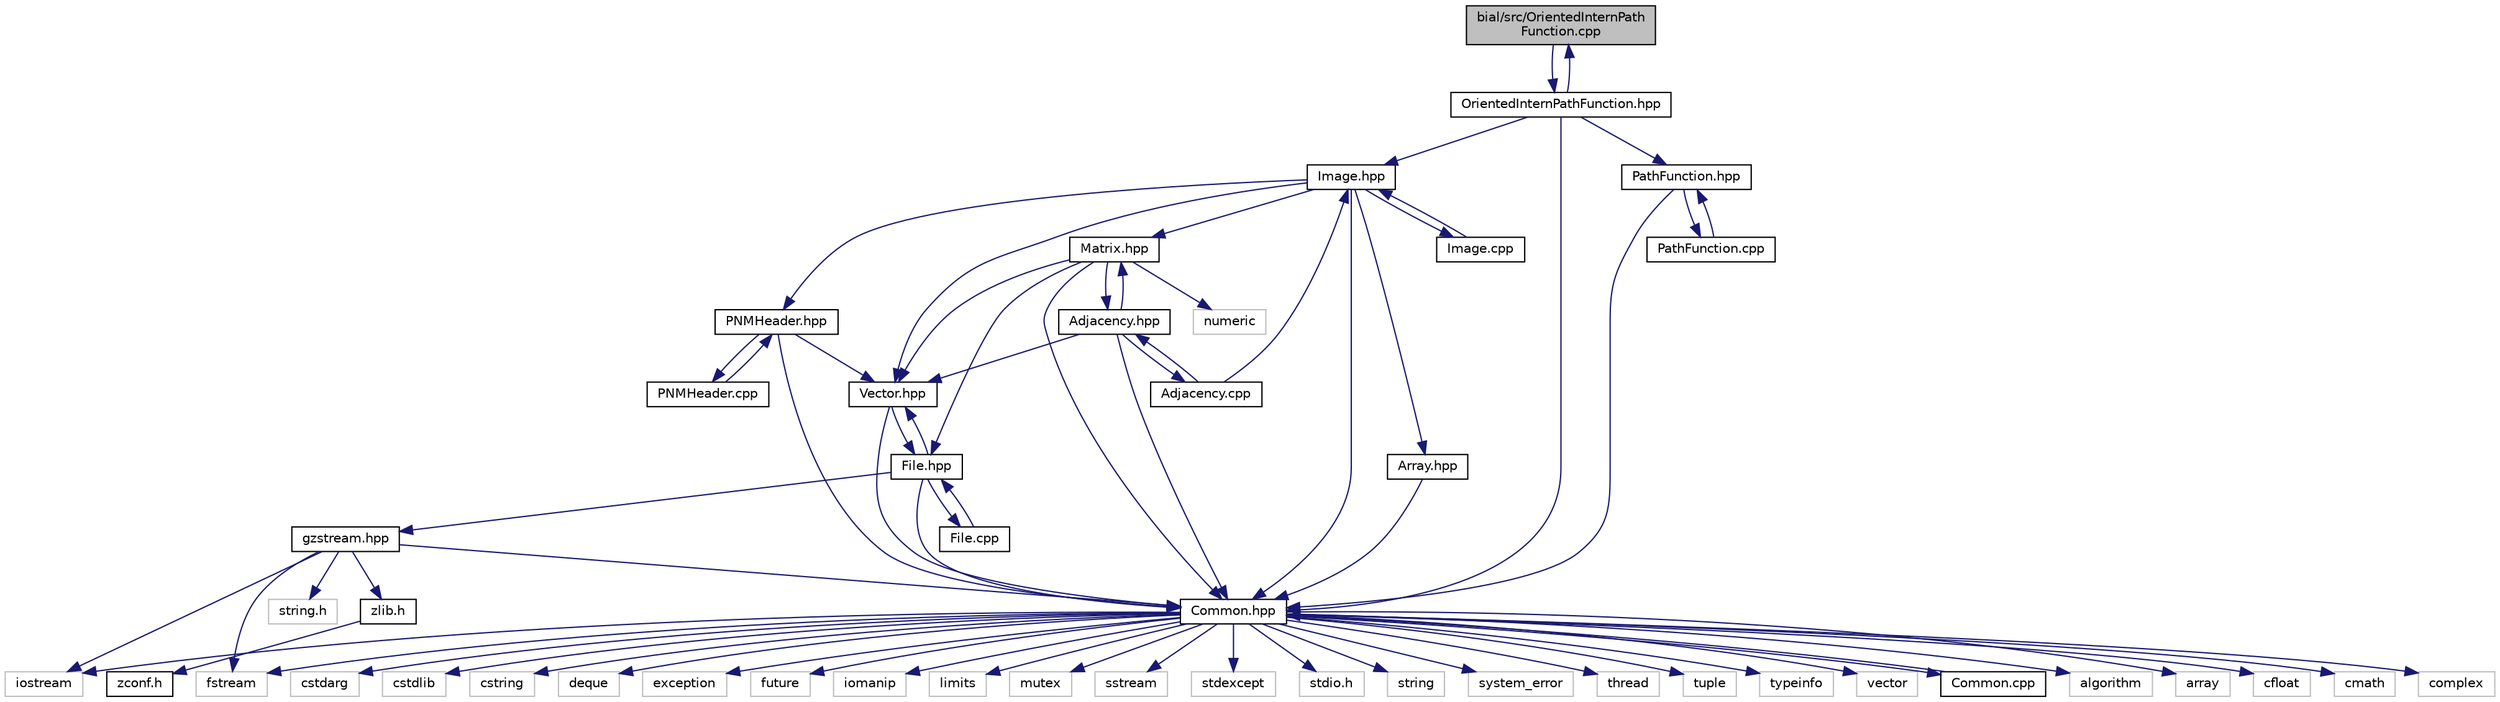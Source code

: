 digraph "bial/src/OrientedInternPathFunction.cpp"
{
  edge [fontname="Helvetica",fontsize="10",labelfontname="Helvetica",labelfontsize="10"];
  node [fontname="Helvetica",fontsize="10",shape=record];
  Node1 [label="bial/src/OrientedInternPath\lFunction.cpp",height=0.2,width=0.4,color="black", fillcolor="grey75", style="filled", fontcolor="black"];
  Node1 -> Node2 [color="midnightblue",fontsize="10",style="solid",fontname="Helvetica"];
  Node2 [label="OrientedInternPathFunction.hpp",height=0.2,width=0.4,color="black", fillcolor="white", style="filled",URL="$_oriented_intern_path_function_8hpp.html"];
  Node2 -> Node3 [color="midnightblue",fontsize="10",style="solid",fontname="Helvetica"];
  Node3 [label="Common.hpp",height=0.2,width=0.4,color="black", fillcolor="white", style="filled",URL="$_common_8hpp.html",tooltip="Content: Commonly used macros, types, static variables and functions.   Description: Some macros used..."];
  Node3 -> Node4 [color="midnightblue",fontsize="10",style="solid",fontname="Helvetica"];
  Node4 [label="algorithm",height=0.2,width=0.4,color="grey75", fillcolor="white", style="filled"];
  Node3 -> Node5 [color="midnightblue",fontsize="10",style="solid",fontname="Helvetica"];
  Node5 [label="array",height=0.2,width=0.4,color="grey75", fillcolor="white", style="filled"];
  Node3 -> Node6 [color="midnightblue",fontsize="10",style="solid",fontname="Helvetica"];
  Node6 [label="cfloat",height=0.2,width=0.4,color="grey75", fillcolor="white", style="filled"];
  Node3 -> Node7 [color="midnightblue",fontsize="10",style="solid",fontname="Helvetica"];
  Node7 [label="cmath",height=0.2,width=0.4,color="grey75", fillcolor="white", style="filled"];
  Node3 -> Node8 [color="midnightblue",fontsize="10",style="solid",fontname="Helvetica"];
  Node8 [label="complex",height=0.2,width=0.4,color="grey75", fillcolor="white", style="filled"];
  Node3 -> Node9 [color="midnightblue",fontsize="10",style="solid",fontname="Helvetica"];
  Node9 [label="cstdarg",height=0.2,width=0.4,color="grey75", fillcolor="white", style="filled"];
  Node3 -> Node10 [color="midnightblue",fontsize="10",style="solid",fontname="Helvetica"];
  Node10 [label="cstdlib",height=0.2,width=0.4,color="grey75", fillcolor="white", style="filled"];
  Node3 -> Node11 [color="midnightblue",fontsize="10",style="solid",fontname="Helvetica"];
  Node11 [label="cstring",height=0.2,width=0.4,color="grey75", fillcolor="white", style="filled"];
  Node3 -> Node12 [color="midnightblue",fontsize="10",style="solid",fontname="Helvetica"];
  Node12 [label="deque",height=0.2,width=0.4,color="grey75", fillcolor="white", style="filled"];
  Node3 -> Node13 [color="midnightblue",fontsize="10",style="solid",fontname="Helvetica"];
  Node13 [label="exception",height=0.2,width=0.4,color="grey75", fillcolor="white", style="filled"];
  Node3 -> Node14 [color="midnightblue",fontsize="10",style="solid",fontname="Helvetica"];
  Node14 [label="fstream",height=0.2,width=0.4,color="grey75", fillcolor="white", style="filled"];
  Node3 -> Node15 [color="midnightblue",fontsize="10",style="solid",fontname="Helvetica"];
  Node15 [label="future",height=0.2,width=0.4,color="grey75", fillcolor="white", style="filled"];
  Node3 -> Node16 [color="midnightblue",fontsize="10",style="solid",fontname="Helvetica"];
  Node16 [label="iomanip",height=0.2,width=0.4,color="grey75", fillcolor="white", style="filled"];
  Node3 -> Node17 [color="midnightblue",fontsize="10",style="solid",fontname="Helvetica"];
  Node17 [label="iostream",height=0.2,width=0.4,color="grey75", fillcolor="white", style="filled"];
  Node3 -> Node18 [color="midnightblue",fontsize="10",style="solid",fontname="Helvetica"];
  Node18 [label="limits",height=0.2,width=0.4,color="grey75", fillcolor="white", style="filled"];
  Node3 -> Node19 [color="midnightblue",fontsize="10",style="solid",fontname="Helvetica"];
  Node19 [label="mutex",height=0.2,width=0.4,color="grey75", fillcolor="white", style="filled"];
  Node3 -> Node20 [color="midnightblue",fontsize="10",style="solid",fontname="Helvetica"];
  Node20 [label="sstream",height=0.2,width=0.4,color="grey75", fillcolor="white", style="filled"];
  Node3 -> Node21 [color="midnightblue",fontsize="10",style="solid",fontname="Helvetica"];
  Node21 [label="stdexcept",height=0.2,width=0.4,color="grey75", fillcolor="white", style="filled"];
  Node3 -> Node22 [color="midnightblue",fontsize="10",style="solid",fontname="Helvetica"];
  Node22 [label="stdio.h",height=0.2,width=0.4,color="grey75", fillcolor="white", style="filled"];
  Node3 -> Node23 [color="midnightblue",fontsize="10",style="solid",fontname="Helvetica"];
  Node23 [label="string",height=0.2,width=0.4,color="grey75", fillcolor="white", style="filled"];
  Node3 -> Node24 [color="midnightblue",fontsize="10",style="solid",fontname="Helvetica"];
  Node24 [label="system_error",height=0.2,width=0.4,color="grey75", fillcolor="white", style="filled"];
  Node3 -> Node25 [color="midnightblue",fontsize="10",style="solid",fontname="Helvetica"];
  Node25 [label="thread",height=0.2,width=0.4,color="grey75", fillcolor="white", style="filled"];
  Node3 -> Node26 [color="midnightblue",fontsize="10",style="solid",fontname="Helvetica"];
  Node26 [label="tuple",height=0.2,width=0.4,color="grey75", fillcolor="white", style="filled"];
  Node3 -> Node27 [color="midnightblue",fontsize="10",style="solid",fontname="Helvetica"];
  Node27 [label="typeinfo",height=0.2,width=0.4,color="grey75", fillcolor="white", style="filled"];
  Node3 -> Node28 [color="midnightblue",fontsize="10",style="solid",fontname="Helvetica"];
  Node28 [label="vector",height=0.2,width=0.4,color="grey75", fillcolor="white", style="filled"];
  Node3 -> Node29 [color="midnightblue",fontsize="10",style="solid",fontname="Helvetica"];
  Node29 [label="Common.cpp",height=0.2,width=0.4,color="black", fillcolor="white", style="filled",URL="$_common_8cpp.html"];
  Node29 -> Node3 [color="midnightblue",fontsize="10",style="solid",fontname="Helvetica"];
  Node2 -> Node30 [color="midnightblue",fontsize="10",style="solid",fontname="Helvetica"];
  Node30 [label="Image.hpp",height=0.2,width=0.4,color="black", fillcolor="white", style="filled",URL="$_image_8hpp.html"];
  Node30 -> Node31 [color="midnightblue",fontsize="10",style="solid",fontname="Helvetica"];
  Node31 [label="Array.hpp",height=0.2,width=0.4,color="black", fillcolor="white", style="filled",URL="$_array_8hpp.html",tooltip="Content: Array class   Description: A array that calls almost all std::array functions (C++11 standar..."];
  Node31 -> Node3 [color="midnightblue",fontsize="10",style="solid",fontname="Helvetica"];
  Node30 -> Node3 [color="midnightblue",fontsize="10",style="solid",fontname="Helvetica"];
  Node30 -> Node32 [color="midnightblue",fontsize="10",style="solid",fontname="Helvetica"];
  Node32 [label="Matrix.hpp",height=0.2,width=0.4,color="black", fillcolor="white", style="filled",URL="$_matrix_8hpp.html"];
  Node32 -> Node33 [color="midnightblue",fontsize="10",style="solid",fontname="Helvetica"];
  Node33 [label="numeric",height=0.2,width=0.4,color="grey75", fillcolor="white", style="filled"];
  Node32 -> Node3 [color="midnightblue",fontsize="10",style="solid",fontname="Helvetica"];
  Node32 -> Node34 [color="midnightblue",fontsize="10",style="solid",fontname="Helvetica"];
  Node34 [label="Vector.hpp",height=0.2,width=0.4,color="black", fillcolor="white", style="filled",URL="$_vector_8hpp.html",tooltip="Content: Vector class   Description: A vector that calls almost all std::vector functions (C++11 stan..."];
  Node34 -> Node3 [color="midnightblue",fontsize="10",style="solid",fontname="Helvetica"];
  Node34 -> Node35 [color="midnightblue",fontsize="10",style="solid",fontname="Helvetica"];
  Node35 [label="File.hpp",height=0.2,width=0.4,color="black", fillcolor="white", style="filled",URL="$_file_8hpp.html"];
  Node35 -> Node3 [color="midnightblue",fontsize="10",style="solid",fontname="Helvetica"];
  Node35 -> Node36 [color="midnightblue",fontsize="10",style="solid",fontname="Helvetica"];
  Node36 [label="gzstream.hpp",height=0.2,width=0.4,color="black", fillcolor="white", style="filled",URL="$gzstream_8hpp.html"];
  Node36 -> Node3 [color="midnightblue",fontsize="10",style="solid",fontname="Helvetica"];
  Node36 -> Node14 [color="midnightblue",fontsize="10",style="solid",fontname="Helvetica"];
  Node36 -> Node17 [color="midnightblue",fontsize="10",style="solid",fontname="Helvetica"];
  Node36 -> Node37 [color="midnightblue",fontsize="10",style="solid",fontname="Helvetica"];
  Node37 [label="zlib.h",height=0.2,width=0.4,color="black", fillcolor="white", style="filled",URL="$zlib_8h.html"];
  Node37 -> Node38 [color="midnightblue",fontsize="10",style="solid",fontname="Helvetica"];
  Node38 [label="zconf.h",height=0.2,width=0.4,color="black", fillcolor="white", style="filled",URL="$zconf_8h.html"];
  Node36 -> Node39 [color="midnightblue",fontsize="10",style="solid",fontname="Helvetica"];
  Node39 [label="string.h",height=0.2,width=0.4,color="grey75", fillcolor="white", style="filled"];
  Node35 -> Node34 [color="midnightblue",fontsize="10",style="solid",fontname="Helvetica"];
  Node35 -> Node40 [color="midnightblue",fontsize="10",style="solid",fontname="Helvetica"];
  Node40 [label="File.cpp",height=0.2,width=0.4,color="black", fillcolor="white", style="filled",URL="$_file_8cpp.html"];
  Node40 -> Node35 [color="midnightblue",fontsize="10",style="solid",fontname="Helvetica"];
  Node32 -> Node41 [color="midnightblue",fontsize="10",style="solid",fontname="Helvetica"];
  Node41 [label="Adjacency.hpp",height=0.2,width=0.4,color="black", fillcolor="white", style="filled",URL="$_adjacency_8hpp.html"];
  Node41 -> Node3 [color="midnightblue",fontsize="10",style="solid",fontname="Helvetica"];
  Node41 -> Node32 [color="midnightblue",fontsize="10",style="solid",fontname="Helvetica"];
  Node41 -> Node34 [color="midnightblue",fontsize="10",style="solid",fontname="Helvetica"];
  Node41 -> Node42 [color="midnightblue",fontsize="10",style="solid",fontname="Helvetica"];
  Node42 [label="Adjacency.cpp",height=0.2,width=0.4,color="black", fillcolor="white", style="filled",URL="$_adjacency_8cpp.html"];
  Node42 -> Node41 [color="midnightblue",fontsize="10",style="solid",fontname="Helvetica"];
  Node42 -> Node30 [color="midnightblue",fontsize="10",style="solid",fontname="Helvetica"];
  Node32 -> Node35 [color="midnightblue",fontsize="10",style="solid",fontname="Helvetica"];
  Node30 -> Node43 [color="midnightblue",fontsize="10",style="solid",fontname="Helvetica"];
  Node43 [label="PNMHeader.hpp",height=0.2,width=0.4,color="black", fillcolor="white", style="filled",URL="$_p_n_m_header_8hpp.html",tooltip="Content: PNM Header class   Description: PNM Header class.   Future add-on&#39;s: Read function..."];
  Node43 -> Node3 [color="midnightblue",fontsize="10",style="solid",fontname="Helvetica"];
  Node43 -> Node34 [color="midnightblue",fontsize="10",style="solid",fontname="Helvetica"];
  Node43 -> Node44 [color="midnightblue",fontsize="10",style="solid",fontname="Helvetica"];
  Node44 [label="PNMHeader.cpp",height=0.2,width=0.4,color="black", fillcolor="white", style="filled",URL="$_p_n_m_header_8cpp.html"];
  Node44 -> Node43 [color="midnightblue",fontsize="10",style="solid",fontname="Helvetica"];
  Node30 -> Node34 [color="midnightblue",fontsize="10",style="solid",fontname="Helvetica"];
  Node30 -> Node45 [color="midnightblue",fontsize="10",style="solid",fontname="Helvetica"];
  Node45 [label="Image.cpp",height=0.2,width=0.4,color="black", fillcolor="white", style="filled",URL="$_image_8cpp.html"];
  Node45 -> Node30 [color="midnightblue",fontsize="10",style="solid",fontname="Helvetica"];
  Node2 -> Node46 [color="midnightblue",fontsize="10",style="solid",fontname="Helvetica"];
  Node46 [label="PathFunction.hpp",height=0.2,width=0.4,color="black", fillcolor="white", style="filled",URL="$_path_function_8hpp.html"];
  Node46 -> Node3 [color="midnightblue",fontsize="10",style="solid",fontname="Helvetica"];
  Node46 -> Node47 [color="midnightblue",fontsize="10",style="solid",fontname="Helvetica"];
  Node47 [label="PathFunction.cpp",height=0.2,width=0.4,color="black", fillcolor="white", style="filled",URL="$_path_function_8cpp.html"];
  Node47 -> Node46 [color="midnightblue",fontsize="10",style="solid",fontname="Helvetica"];
  Node2 -> Node1 [color="midnightblue",fontsize="10",style="solid",fontname="Helvetica"];
}
